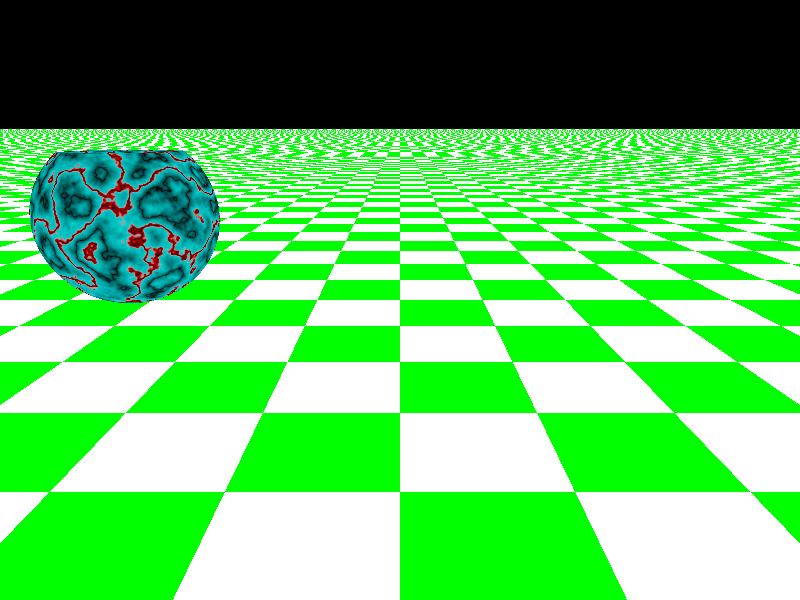 #include "colors.inc"
#include "stones.inc"
#include "textures.inc"
#include"math.inc"

#declare _radius = 1.0;
#declare cut_Location = 0.75*_radius;
#declare centroid =div((3*((2*(_radius)) -((_radius-cut_Location)))),(4*((3*(_radius)) -((_radius-cut_Location)))));
#declare cut_edge_radius = sqrt((_radius-cut_Location)*((2*(_radius))	- (_radius-cut_Location)));
#declare center_gravity = <centroid,centroid,centroid>;
#declare cty = vrotate(<cut_Location,cut_edge_radius,0>,<0,0, -clock*360>);
#declare vecx = vrotate(<centroid-cut_Location,centroid+cut_edge_radius,centroid-0>,<0,0, -clock*360> );
#declare vecy = vrotate(<centroid+cut_Location,centroid-cut_edge_radius,centroid-0>,<0,0, -clock*360> );


camera {
	location <0, 2*_radius, -7*_radius>
	look_at <0, 0, 0>
}

light_source { <15, 15, -2> color White }
//visulizing the centroid to the point
//plane { vecx, 0 
//	pigment {
//		checker color White, color Green
//		}
//	translate <-pi, _radius, 0>
//	translate <2*pi*clock, 0, 0>
//}
difference {
	sphere {
		<0, 0, 0>,_radius
		texture {
			Blood_Marble
			finish { phong 1
			specular .75
			roughness .001
			
			}
		}
	}
	box {
		_radius,<-cut_Location, cut_Location, -cut_Location>
		texture {
			Blood_Marble
			finish { phong 1 
			 specular .75
			roughness .001
			reflection {
			   .5
			}
			}
		}
	}

	
	#if (vdot(vnormalize(y),vecx)>0)
	rotate <0,0, -clock*360>
	translate <-pi, _radius, 0>
	translate <2*pi*clock, 0, 0>
	#end
	#if (vdot(vnormalize(y),vecx)<=0)
	rotate <0,0,-180>
	translate<0,cut_Location, 0>
	#end
}

plane { y, 0 
	pigment {
		checker color White, color Green
		}
}


